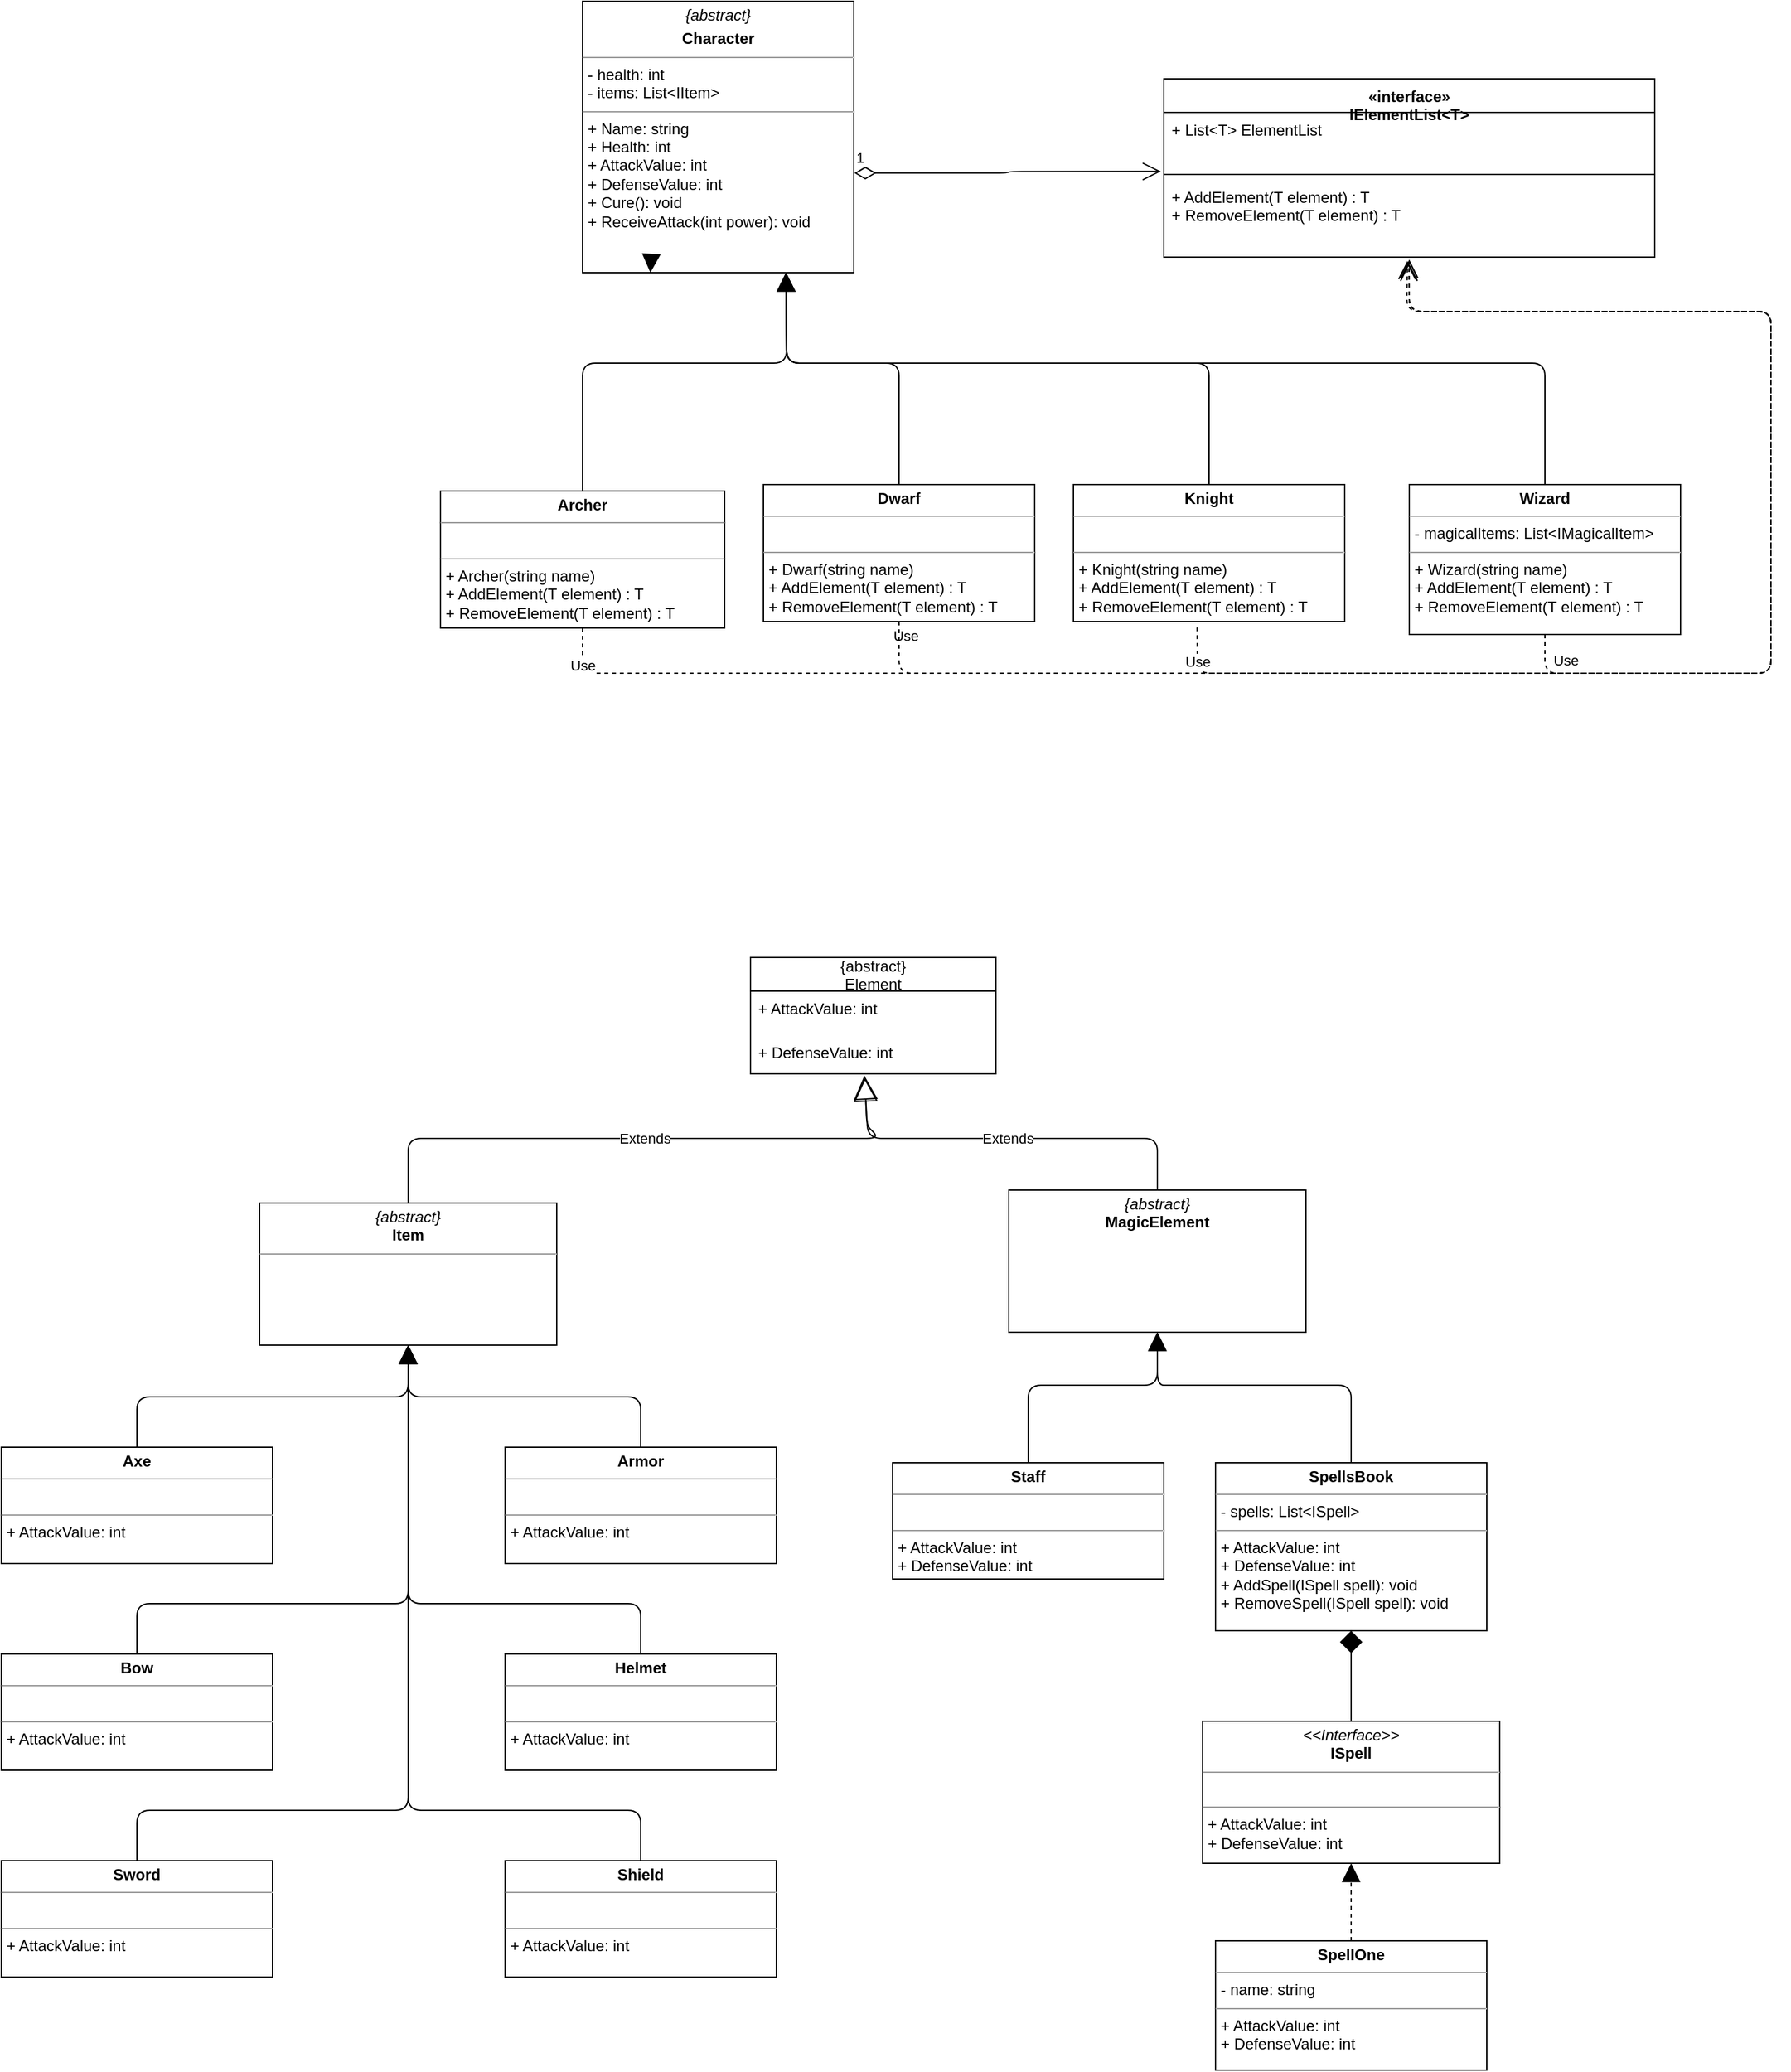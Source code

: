 <mxfile>
    <diagram id="1jRKkq7Moh6ZTxBBEe2z" name="Page-1">
        <mxGraphModel dx="333" dy="827" grid="1" gridSize="10" guides="1" tooltips="1" connect="1" arrows="1" fold="1" page="0" pageScale="1" pageWidth="827" pageHeight="1169" math="0" shadow="0">
            <root>
                <mxCell id="0"/>
                <mxCell id="1" parent="0"/>
                <mxCell id="2" value="&lt;p style=&quot;margin: 0px ; margin-top: 4px ; text-align: center&quot;&gt;&lt;i&gt;{abstract}&lt;/i&gt;&lt;/p&gt;&lt;p style=&quot;margin: 0px ; margin-top: 4px ; text-align: center&quot;&gt;&lt;b&gt;Character&lt;/b&gt;&lt;/p&gt;&lt;hr size=&quot;1&quot;&gt;&lt;p style=&quot;margin: 0px ; margin-left: 4px&quot;&gt;- health: int&lt;/p&gt;&lt;p style=&quot;margin: 0px ; margin-left: 4px&quot;&gt;- items: List&amp;lt;IItem&amp;gt;&lt;/p&gt;&lt;hr size=&quot;1&quot;&gt;&lt;p style=&quot;margin: 0px 0px 0px 4px&quot;&gt;+ Name: string&lt;br&gt;+ Health: int&lt;/p&gt;&lt;p style=&quot;margin: 0px 0px 0px 4px&quot;&gt;+ AttackValue: int&lt;/p&gt;&lt;p style=&quot;margin: 0px 0px 0px 4px&quot;&gt;+ DefenseValue: int&lt;/p&gt;&lt;p style=&quot;margin: 0px 0px 0px 4px&quot;&gt;&lt;span&gt;+ Cure(): void&lt;/span&gt;&lt;br&gt;&lt;/p&gt;&lt;p style=&quot;margin: 0px 0px 0px 4px&quot;&gt;+ ReceiveAttack(int power): void&lt;/p&gt;&lt;div&gt;&lt;br&gt;&lt;/div&gt;" style="verticalAlign=top;align=left;overflow=fill;fontSize=12;fontFamily=Helvetica;html=1;" parent="1" vertex="1">
                    <mxGeometry x="880" y="-40" width="210" height="210" as="geometry"/>
                </mxCell>
                <mxCell id="3" style="edgeStyle=none;html=1;exitX=0.5;exitY=0;exitDx=0;exitDy=0;entryX=0.75;entryY=1;entryDx=0;entryDy=0;endArrow=block;endFill=1;endSize=12;" parent="1" source="4" target="2" edge="1">
                    <mxGeometry relative="1" as="geometry">
                        <Array as="points">
                            <mxPoint x="880" y="240"/>
                            <mxPoint x="1038" y="240"/>
                        </Array>
                    </mxGeometry>
                </mxCell>
                <mxCell id="4" value="&lt;p style=&quot;margin: 0px ; margin-top: 4px ; text-align: center&quot;&gt;&lt;b&gt;Archer&lt;/b&gt;&lt;/p&gt;&lt;hr size=&quot;1&quot;&gt;&lt;p style=&quot;margin: 0px ; margin-left: 4px&quot;&gt;&lt;br&gt;&lt;/p&gt;&lt;hr size=&quot;1&quot;&gt;&lt;p style=&quot;margin: 0px 0px 0px 4px&quot;&gt;+ Archer(string name)&lt;/p&gt;&lt;p style=&quot;margin: 0px 0px 0px 4px&quot;&gt;+ AddElement(T element) : T&lt;br style=&quot;padding: 0px ; margin: 0px&quot;&gt;+ RemoveElement(T element) : T&lt;br&gt;&lt;/p&gt;&lt;div&gt;&lt;br&gt;&lt;/div&gt;&lt;div&gt;&lt;br&gt;&lt;/div&gt;" style="verticalAlign=top;align=left;overflow=fill;fontSize=12;fontFamily=Helvetica;html=1;" parent="1" vertex="1">
                    <mxGeometry x="770" y="339" width="220" height="106" as="geometry"/>
                </mxCell>
                <mxCell id="5" style="edgeStyle=none;html=1;exitX=0.5;exitY=0;exitDx=0;exitDy=0;endArrow=block;endFill=1;endSize=12;entryX=0.75;entryY=1;entryDx=0;entryDy=0;" parent="1" source="6" target="2" edge="1">
                    <mxGeometry relative="1" as="geometry">
                        <mxPoint x="1000" y="230" as="targetPoint"/>
                        <Array as="points">
                            <mxPoint x="1125" y="240"/>
                            <mxPoint x="1038" y="240"/>
                        </Array>
                    </mxGeometry>
                </mxCell>
                <mxCell id="6" value="&lt;p style=&quot;margin: 0px ; margin-top: 4px ; text-align: center&quot;&gt;&lt;b&gt;Dwarf&lt;/b&gt;&lt;/p&gt;&lt;hr size=&quot;1&quot;&gt;&lt;p style=&quot;margin: 0px ; margin-left: 4px&quot;&gt;&lt;br&gt;&lt;/p&gt;&lt;hr size=&quot;1&quot;&gt;&lt;p style=&quot;margin: 0px 0px 0px 4px&quot;&gt;+ Dwarf(string name)&lt;/p&gt;&lt;p style=&quot;margin: 0px 0px 0px 4px&quot;&gt;+ AddElement(T element) : T&lt;br style=&quot;padding: 0px ; margin: 0px&quot;&gt;+ RemoveElement(T element) : T&lt;br&gt;&lt;/p&gt;&lt;div&gt;&lt;br&gt;&lt;/div&gt;" style="verticalAlign=top;align=left;overflow=fill;fontSize=12;fontFamily=Helvetica;html=1;" parent="1" vertex="1">
                    <mxGeometry x="1020" y="334" width="210" height="106" as="geometry"/>
                </mxCell>
                <mxCell id="7" style="edgeStyle=none;html=1;exitX=0.5;exitY=0;exitDx=0;exitDy=0;entryX=0.75;entryY=1;entryDx=0;entryDy=0;endArrow=block;endFill=1;endSize=12;" parent="1" source="8" target="2" edge="1">
                    <mxGeometry relative="1" as="geometry">
                        <Array as="points">
                            <mxPoint x="1365" y="240"/>
                            <mxPoint x="1038" y="240"/>
                        </Array>
                    </mxGeometry>
                </mxCell>
                <mxCell id="8" value="&lt;p style=&quot;margin: 0px ; margin-top: 4px ; text-align: center&quot;&gt;&lt;b&gt;Knight&lt;/b&gt;&lt;/p&gt;&lt;hr size=&quot;1&quot;&gt;&lt;p style=&quot;margin: 0px ; margin-left: 4px&quot;&gt;&lt;br&gt;&lt;/p&gt;&lt;hr size=&quot;1&quot;&gt;&lt;p style=&quot;margin: 0px 0px 0px 4px&quot;&gt;+ Knight(string name)&lt;/p&gt;&lt;p style=&quot;margin: 0px 0px 0px 4px&quot;&gt;+ AddElement(T element) : T&lt;br style=&quot;padding: 0px ; margin: 0px&quot;&gt;+ RemoveElement(T element) : T&lt;br&gt;&lt;/p&gt;&lt;div&gt;&lt;br&gt;&lt;/div&gt;" style="verticalAlign=top;align=left;overflow=fill;fontSize=12;fontFamily=Helvetica;html=1;" parent="1" vertex="1">
                    <mxGeometry x="1260" y="334" width="210" height="106" as="geometry"/>
                </mxCell>
                <mxCell id="11" value="&lt;p style=&quot;margin: 0px ; margin-top: 4px ; text-align: center&quot;&gt;&lt;b&gt;Wizard&lt;/b&gt;&lt;/p&gt;&lt;hr size=&quot;1&quot;&gt;&lt;p style=&quot;margin: 0px ; margin-left: 4px&quot;&gt;&lt;span&gt;- magicalItems: List&amp;lt;IMagicalItem&amp;gt;&lt;/span&gt;&lt;br&gt;&lt;/p&gt;&lt;hr size=&quot;1&quot;&gt;&lt;p style=&quot;margin: 0px 0px 0px 4px&quot;&gt;+ Wizard(string name)&lt;/p&gt;&lt;p style=&quot;margin: 0px 0px 0px 4px&quot;&gt;+ AddElement(T element) : T&lt;br style=&quot;padding: 0px ; margin: 0px&quot;&gt;+ RemoveElement(T element) : T&lt;br&gt;&lt;/p&gt;&lt;div&gt;&lt;br&gt;&lt;/div&gt;" style="verticalAlign=top;align=left;overflow=fill;fontSize=12;fontFamily=Helvetica;html=1;" parent="1" vertex="1">
                    <mxGeometry x="1520" y="334" width="210" height="116" as="geometry"/>
                </mxCell>
                <mxCell id="13" value="&lt;p style=&quot;margin: 0px ; margin-top: 4px ; text-align: center&quot;&gt;&lt;i&gt;{abstract}&lt;/i&gt;&lt;br&gt;&lt;b&gt;MagicElement&lt;/b&gt;&lt;/p&gt;&lt;p style=&quot;margin: 0px ; margin-left: 4px&quot;&gt;&lt;br&gt;&lt;/p&gt;&lt;div&gt;&lt;br&gt;&lt;/div&gt;" style="verticalAlign=top;align=left;overflow=fill;fontSize=12;fontFamily=Helvetica;html=1;" parent="1" vertex="1">
                    <mxGeometry x="1210" y="880" width="230" height="110" as="geometry"/>
                </mxCell>
                <mxCell id="14" style="edgeStyle=none;html=1;exitX=0.5;exitY=0;exitDx=0;exitDy=0;entryX=0.5;entryY=1;entryDx=0;entryDy=0;endArrow=block;endFill=1;endSize=12;" parent="1" source="65" target="13" edge="1">
                    <mxGeometry relative="1" as="geometry">
                        <Array as="points">
                            <mxPoint x="1225" y="1031"/>
                            <mxPoint x="1325" y="1031"/>
                            <mxPoint x="1325" y="1010"/>
                        </Array>
                        <mxPoint x="1225" y="1091" as="sourcePoint"/>
                    </mxGeometry>
                </mxCell>
                <mxCell id="16" style="edgeStyle=none;html=1;exitX=0.5;exitY=0;exitDx=0;exitDy=0;endArrow=block;endFill=1;endSize=12;entryX=0.5;entryY=1;entryDx=0;entryDy=0;" parent="1" source="68" target="13" edge="1">
                    <mxGeometry relative="1" as="geometry">
                        <mxPoint x="1340" y="990" as="targetPoint"/>
                        <Array as="points">
                            <mxPoint x="1475" y="1031"/>
                            <mxPoint x="1345" y="1031"/>
                            <mxPoint x="1325" y="1031"/>
                        </Array>
                        <mxPoint x="1475" y="1091" as="sourcePoint"/>
                    </mxGeometry>
                </mxCell>
                <mxCell id="21" value="&lt;p style=&quot;margin: 0px ; margin-top: 4px ; text-align: center&quot;&gt;&lt;i&gt;{abstract}&lt;/i&gt;&lt;br&gt;&lt;b&gt;Item&lt;/b&gt;&lt;/p&gt;&lt;hr size=&quot;1&quot;&gt;&lt;p style=&quot;margin: 0px ; margin-left: 4px&quot;&gt;&lt;br&gt;&lt;/p&gt;&lt;div&gt;&lt;br&gt;&lt;/div&gt;" style="verticalAlign=top;align=left;overflow=fill;fontSize=12;fontFamily=Helvetica;html=1;" parent="1" vertex="1">
                    <mxGeometry x="630" y="890" width="230" height="110" as="geometry"/>
                </mxCell>
                <mxCell id="75" style="edgeStyle=none;html=1;endArrow=block;endFill=1;endSize=12;entryX=0.5;entryY=1;entryDx=0;entryDy=0;" parent="1" source="27" target="21" edge="1">
                    <mxGeometry relative="1" as="geometry">
                        <mxPoint x="730" y="1070" as="targetPoint"/>
                        <Array as="points">
                            <mxPoint x="535" y="1200"/>
                            <mxPoint x="745" y="1200"/>
                            <mxPoint x="745" y="1040"/>
                        </Array>
                    </mxGeometry>
                </mxCell>
                <mxCell id="27" value="&lt;p style=&quot;margin: 0px ; margin-top: 4px ; text-align: center&quot;&gt;&lt;b&gt;Bow&lt;/b&gt;&lt;/p&gt;&lt;hr size=&quot;1&quot;&gt;&lt;p style=&quot;margin: 0px ; margin-left: 4px&quot;&gt;&lt;br&gt;&lt;/p&gt;&lt;hr size=&quot;1&quot;&gt;&lt;p style=&quot;margin: 0px 0px 0px 4px&quot;&gt;+ AttackValue: int&lt;/p&gt;&lt;div&gt;&lt;br&gt;&lt;/div&gt;" style="verticalAlign=top;align=left;overflow=fill;fontSize=12;fontFamily=Helvetica;html=1;" parent="1" vertex="1">
                    <mxGeometry x="430" y="1239" width="210" height="90" as="geometry"/>
                </mxCell>
                <mxCell id="77" style="edgeStyle=none;html=1;entryX=0.5;entryY=1;entryDx=0;entryDy=0;endArrow=block;endFill=1;endSize=12;" parent="1" source="29" target="21" edge="1">
                    <mxGeometry relative="1" as="geometry">
                        <Array as="points">
                            <mxPoint x="535" y="1360"/>
                            <mxPoint x="745" y="1360"/>
                            <mxPoint x="745" y="1040"/>
                        </Array>
                    </mxGeometry>
                </mxCell>
                <mxCell id="29" value="&lt;p style=&quot;margin: 0px ; margin-top: 4px ; text-align: center&quot;&gt;&lt;b&gt;Sword&lt;/b&gt;&lt;/p&gt;&lt;hr size=&quot;1&quot;&gt;&lt;p style=&quot;margin: 0px ; margin-left: 4px&quot;&gt;&lt;br&gt;&lt;/p&gt;&lt;hr size=&quot;1&quot;&gt;&lt;p style=&quot;margin: 0px 0px 0px 4px&quot;&gt;+ AttackValue: int&lt;/p&gt;&lt;div&gt;&lt;br&gt;&lt;/div&gt;" style="verticalAlign=top;align=left;overflow=fill;fontSize=12;fontFamily=Helvetica;html=1;" parent="1" vertex="1">
                    <mxGeometry x="430" y="1399" width="210" height="90" as="geometry"/>
                </mxCell>
                <mxCell id="73" style="edgeStyle=none;html=1;entryX=0.5;entryY=1;entryDx=0;entryDy=0;endArrow=block;endFill=1;endSize=12;" parent="1" source="31" target="21" edge="1">
                    <mxGeometry relative="1" as="geometry">
                        <Array as="points">
                            <mxPoint x="535" y="1040"/>
                            <mxPoint x="745" y="1040"/>
                        </Array>
                    </mxGeometry>
                </mxCell>
                <mxCell id="31" value="&lt;p style=&quot;margin: 0px ; margin-top: 4px ; text-align: center&quot;&gt;&lt;b&gt;Axe&lt;/b&gt;&lt;/p&gt;&lt;hr size=&quot;1&quot;&gt;&lt;p style=&quot;margin: 0px ; margin-left: 4px&quot;&gt;&lt;br&gt;&lt;/p&gt;&lt;hr size=&quot;1&quot;&gt;&lt;p style=&quot;margin: 0px 0px 0px 4px&quot;&gt;+ AttackValue: int&lt;/p&gt;&lt;div&gt;&lt;br&gt;&lt;/div&gt;" style="verticalAlign=top;align=left;overflow=fill;fontSize=12;fontFamily=Helvetica;html=1;" parent="1" vertex="1">
                    <mxGeometry x="430" y="1079" width="210" height="90" as="geometry"/>
                </mxCell>
                <mxCell id="76" style="edgeStyle=none;html=1;entryX=0.5;entryY=1;entryDx=0;entryDy=0;endArrow=block;endFill=1;endSize=12;" parent="1" source="36" target="21" edge="1">
                    <mxGeometry relative="1" as="geometry">
                        <Array as="points">
                            <mxPoint x="925" y="1200"/>
                            <mxPoint x="745" y="1200"/>
                            <mxPoint x="745" y="1040"/>
                        </Array>
                    </mxGeometry>
                </mxCell>
                <mxCell id="36" value="&lt;p style=&quot;margin: 0px ; margin-top: 4px ; text-align: center&quot;&gt;&lt;b&gt;Helmet&lt;/b&gt;&lt;/p&gt;&lt;hr size=&quot;1&quot;&gt;&lt;p style=&quot;margin: 0px ; margin-left: 4px&quot;&gt;&lt;br&gt;&lt;/p&gt;&lt;hr size=&quot;1&quot;&gt;&lt;p style=&quot;margin: 0px 0px 0px 4px&quot;&gt;+ AttackValue: int&lt;/p&gt;&lt;div&gt;&lt;br&gt;&lt;/div&gt;" style="verticalAlign=top;align=left;overflow=fill;fontSize=12;fontFamily=Helvetica;html=1;" parent="1" vertex="1">
                    <mxGeometry x="820" y="1239" width="210" height="90" as="geometry"/>
                </mxCell>
                <mxCell id="78" style="edgeStyle=none;html=1;entryX=0.5;entryY=1;entryDx=0;entryDy=0;endArrow=block;endFill=1;endSize=12;" parent="1" source="38" target="21" edge="1">
                    <mxGeometry relative="1" as="geometry">
                        <Array as="points">
                            <mxPoint x="925" y="1360"/>
                            <mxPoint x="745" y="1360"/>
                            <mxPoint x="745" y="1040"/>
                        </Array>
                    </mxGeometry>
                </mxCell>
                <mxCell id="38" value="&lt;p style=&quot;margin: 0px ; margin-top: 4px ; text-align: center&quot;&gt;&lt;b&gt;Shield&lt;/b&gt;&lt;/p&gt;&lt;hr size=&quot;1&quot;&gt;&lt;p style=&quot;margin: 0px ; margin-left: 4px&quot;&gt;&lt;br&gt;&lt;/p&gt;&lt;hr size=&quot;1&quot;&gt;&lt;p style=&quot;margin: 0px 0px 0px 4px&quot;&gt;+ AttackValue: int&lt;/p&gt;&lt;div&gt;&lt;br&gt;&lt;/div&gt;" style="verticalAlign=top;align=left;overflow=fill;fontSize=12;fontFamily=Helvetica;html=1;" parent="1" vertex="1">
                    <mxGeometry x="820" y="1399" width="210" height="90" as="geometry"/>
                </mxCell>
                <mxCell id="74" style="edgeStyle=none;html=1;entryX=0.5;entryY=1;entryDx=0;entryDy=0;endArrow=block;endFill=1;endSize=12;" parent="1" source="40" target="21" edge="1">
                    <mxGeometry relative="1" as="geometry">
                        <Array as="points">
                            <mxPoint x="925" y="1040"/>
                            <mxPoint x="745" y="1040"/>
                        </Array>
                    </mxGeometry>
                </mxCell>
                <mxCell id="40" value="&lt;p style=&quot;margin: 0px ; margin-top: 4px ; text-align: center&quot;&gt;&lt;b&gt;Armor&lt;/b&gt;&lt;/p&gt;&lt;hr size=&quot;1&quot;&gt;&lt;p style=&quot;margin: 0px ; margin-left: 4px&quot;&gt;&lt;br&gt;&lt;/p&gt;&lt;hr size=&quot;1&quot;&gt;&lt;p style=&quot;margin: 0px 0px 0px 4px&quot;&gt;+ AttackValue: int&lt;/p&gt;&lt;div&gt;&lt;br&gt;&lt;/div&gt;" style="verticalAlign=top;align=left;overflow=fill;fontSize=12;fontFamily=Helvetica;html=1;" parent="1" vertex="1">
                    <mxGeometry x="820" y="1079" width="210" height="90" as="geometry"/>
                </mxCell>
                <mxCell id="48" style="edgeStyle=none;html=1;exitX=0.5;exitY=0;exitDx=0;exitDy=0;entryX=0.75;entryY=1;entryDx=0;entryDy=0;endArrow=block;endFill=1;endSize=12;" parent="1" source="11" target="2" edge="1">
                    <mxGeometry relative="1" as="geometry">
                        <mxPoint x="1625" y="280" as="sourcePoint"/>
                        <mxPoint x="985" y="10" as="targetPoint"/>
                        <Array as="points">
                            <mxPoint x="1625" y="240"/>
                            <mxPoint x="1038" y="240"/>
                        </Array>
                    </mxGeometry>
                </mxCell>
                <mxCell id="51" style="edgeStyle=none;html=1;entryX=0.25;entryY=1;entryDx=0;entryDy=0;endArrow=block;endFill=1;endSize=12;" parent="1" target="2" edge="1">
                    <mxGeometry relative="1" as="geometry">
                        <mxPoint x="933" y="160" as="sourcePoint"/>
                    </mxGeometry>
                </mxCell>
                <mxCell id="65" value="&lt;p style=&quot;margin: 0px ; margin-top: 4px ; text-align: center&quot;&gt;&lt;b&gt;Staff&lt;/b&gt;&lt;/p&gt;&lt;hr size=&quot;1&quot;&gt;&lt;p style=&quot;margin: 0px ; margin-left: 4px&quot;&gt;&lt;br&gt;&lt;/p&gt;&lt;hr size=&quot;1&quot;&gt;&lt;p style=&quot;margin: 0px 0px 0px 4px&quot;&gt;+ AttackValue: int&lt;/p&gt;&lt;p style=&quot;margin: 0px 0px 0px 4px&quot;&gt;+ DefenseValue: int&lt;/p&gt;&lt;div&gt;&lt;br&gt;&lt;/div&gt;" style="verticalAlign=top;align=left;overflow=fill;fontSize=12;fontFamily=Helvetica;html=1;" parent="1" vertex="1">
                    <mxGeometry x="1120" y="1091" width="210" height="90" as="geometry"/>
                </mxCell>
                <mxCell id="68" value="&lt;p style=&quot;margin: 0px ; margin-top: 4px ; text-align: center&quot;&gt;&lt;b&gt;SpellsBook&lt;/b&gt;&lt;/p&gt;&lt;hr size=&quot;1&quot;&gt;&lt;p style=&quot;margin: 0px ; margin-left: 4px&quot;&gt;- spells: List&amp;lt;ISpell&amp;gt;&lt;/p&gt;&lt;hr size=&quot;1&quot;&gt;&lt;p style=&quot;margin: 0px 0px 0px 4px&quot;&gt;+ AttackValue: int&lt;/p&gt;&lt;p style=&quot;margin: 0px 0px 0px 4px&quot;&gt;+ DefenseValue: int&lt;/p&gt;&lt;p style=&quot;margin: 0px 0px 0px 4px&quot;&gt;+ AddSpell(ISpell spell): void&lt;/p&gt;&lt;p style=&quot;margin: 0px 0px 0px 4px&quot;&gt;+ RemoveSpell(ISpell spell): void&lt;/p&gt;&lt;div&gt;&lt;br&gt;&lt;/div&gt;" style="verticalAlign=top;align=left;overflow=fill;fontSize=12;fontFamily=Helvetica;html=1;" parent="1" vertex="1">
                    <mxGeometry x="1370" y="1091" width="210" height="130" as="geometry"/>
                </mxCell>
                <mxCell id="69" style="edgeStyle=none;html=1;exitX=0.5;exitY=0;exitDx=0;exitDy=0;endArrow=diamond;endFill=1;endSize=15;strokeWidth=1;" parent="1" source="70" target="68" edge="1">
                    <mxGeometry relative="1" as="geometry"/>
                </mxCell>
                <mxCell id="70" value="&lt;p style=&quot;margin: 0px ; margin-top: 4px ; text-align: center&quot;&gt;&lt;i&gt;&amp;lt;&amp;lt;Interface&amp;gt;&amp;gt;&lt;/i&gt;&lt;br&gt;&lt;b&gt;ISpell&lt;/b&gt;&lt;/p&gt;&lt;hr size=&quot;1&quot;&gt;&lt;p style=&quot;margin: 0px ; margin-left: 4px&quot;&gt;&lt;br&gt;&lt;/p&gt;&lt;hr size=&quot;1&quot;&gt;&lt;p style=&quot;margin: 0px 0px 0px 4px&quot;&gt;+ AttackValue: int&lt;/p&gt;&lt;p style=&quot;margin: 0px 0px 0px 4px&quot;&gt;+ DefenseValue: int&lt;/p&gt;" style="verticalAlign=top;align=left;overflow=fill;fontSize=12;fontFamily=Helvetica;html=1;" parent="1" vertex="1">
                    <mxGeometry x="1360" y="1291" width="230" height="110" as="geometry"/>
                </mxCell>
                <mxCell id="71" style="edgeStyle=none;html=1;exitX=0.5;exitY=0;exitDx=0;exitDy=0;endArrow=block;endFill=1;endSize=12;strokeWidth=1;dashed=1;" parent="1" source="72" target="70" edge="1">
                    <mxGeometry relative="1" as="geometry"/>
                </mxCell>
                <mxCell id="72" value="&lt;p style=&quot;margin: 0px ; margin-top: 4px ; text-align: center&quot;&gt;&lt;b&gt;SpellOne&lt;/b&gt;&lt;/p&gt;&lt;hr size=&quot;1&quot;&gt;&lt;p style=&quot;margin: 0px ; margin-left: 4px&quot;&gt;- name: string&lt;/p&gt;&lt;hr size=&quot;1&quot;&gt;&lt;p style=&quot;margin: 0px 0px 0px 4px&quot;&gt;+ AttackValue: int&lt;/p&gt;&lt;p style=&quot;margin: 0px 0px 0px 4px&quot;&gt;+ DefenseValue: int&lt;/p&gt;&lt;div&gt;&lt;br&gt;&lt;/div&gt;" style="verticalAlign=top;align=left;overflow=fill;fontSize=12;fontFamily=Helvetica;html=1;" parent="1" vertex="1">
                    <mxGeometry x="1370" y="1461" width="210" height="100" as="geometry"/>
                </mxCell>
                <mxCell id="79" value="{abstract}&#10;Element" style="swimlane;fontStyle=0;childLayout=stackLayout;horizontal=1;startSize=26;fillColor=none;horizontalStack=0;resizeParent=1;resizeParentMax=0;resizeLast=0;collapsible=1;marginBottom=0;" vertex="1" parent="1">
                    <mxGeometry x="1010" y="700" width="190" height="90" as="geometry"/>
                </mxCell>
                <mxCell id="81" value="+ AttackValue: int" style="text;strokeColor=none;fillColor=none;align=left;verticalAlign=top;spacingLeft=4;spacingRight=4;overflow=hidden;rotatable=0;points=[[0,0.5],[1,0.5]];portConstraint=eastwest;" vertex="1" parent="79">
                    <mxGeometry y="26" width="190" height="34" as="geometry"/>
                </mxCell>
                <mxCell id="82" value="+ DefenseValue: int&#10;" style="text;strokeColor=none;fillColor=none;align=left;verticalAlign=top;spacingLeft=4;spacingRight=4;overflow=hidden;rotatable=0;points=[[0,0.5],[1,0.5]];portConstraint=eastwest;" vertex="1" parent="79">
                    <mxGeometry y="60" width="190" height="30" as="geometry"/>
                </mxCell>
                <mxCell id="83" value="Extends" style="endArrow=block;endSize=16;endFill=0;html=1;exitX=0.5;exitY=0;exitDx=0;exitDy=0;entryX=0.464;entryY=1.047;entryDx=0;entryDy=0;entryPerimeter=0;" edge="1" parent="1" source="13" target="82">
                    <mxGeometry width="160" relative="1" as="geometry">
                        <mxPoint x="1340" y="830" as="sourcePoint"/>
                        <mxPoint x="1500" y="830" as="targetPoint"/>
                        <Array as="points">
                            <mxPoint x="1325" y="840"/>
                            <mxPoint x="1101" y="840"/>
                        </Array>
                    </mxGeometry>
                </mxCell>
                <mxCell id="84" value="Extends" style="endArrow=block;endSize=16;endFill=0;html=1;exitX=0.5;exitY=0;exitDx=0;exitDy=0;entryX=0.466;entryY=1.1;entryDx=0;entryDy=0;entryPerimeter=0;" edge="1" parent="1" source="21" target="82">
                    <mxGeometry width="160" relative="1" as="geometry">
                        <mxPoint x="780" y="820" as="sourcePoint"/>
                        <mxPoint x="1100" y="800" as="targetPoint"/>
                        <Array as="points">
                            <mxPoint x="745" y="840"/>
                            <mxPoint x="1110" y="840"/>
                            <mxPoint x="1100" y="830"/>
                        </Array>
                    </mxGeometry>
                </mxCell>
                <mxCell id="88" value="«interface»&#10;IElementList&lt;T&gt;" style="swimlane;fontStyle=1;align=center;verticalAlign=top;childLayout=stackLayout;horizontal=1;startSize=26;horizontalStack=0;resizeParent=1;resizeParentMax=0;resizeLast=0;collapsible=1;marginBottom=0;" vertex="1" parent="1">
                    <mxGeometry x="1330" y="20" width="380" height="138" as="geometry"/>
                </mxCell>
                <mxCell id="89" value="+ List&lt;T&gt; ElementList" style="text;strokeColor=none;fillColor=none;align=left;verticalAlign=top;spacingLeft=4;spacingRight=4;overflow=hidden;rotatable=0;points=[[0,0.5],[1,0.5]];portConstraint=eastwest;" vertex="1" parent="88">
                    <mxGeometry y="26" width="380" height="44" as="geometry"/>
                </mxCell>
                <mxCell id="90" value="" style="line;strokeWidth=1;fillColor=none;align=left;verticalAlign=middle;spacingTop=-1;spacingLeft=3;spacingRight=3;rotatable=0;labelPosition=right;points=[];portConstraint=eastwest;" vertex="1" parent="88">
                    <mxGeometry y="70" width="380" height="8" as="geometry"/>
                </mxCell>
                <mxCell id="91" value="+ AddElement(T element) : T&#10;+ RemoveElement(T element) : T" style="text;strokeColor=none;fillColor=none;align=left;verticalAlign=top;spacingLeft=4;spacingRight=4;overflow=hidden;rotatable=0;points=[[0,0.5],[1,0.5]];portConstraint=eastwest;" vertex="1" parent="88">
                    <mxGeometry y="78" width="380" height="60" as="geometry"/>
                </mxCell>
                <mxCell id="92" value="Use" style="endArrow=open;endSize=12;dashed=1;html=1;exitX=0.5;exitY=1;exitDx=0;exitDy=0;entryX=0.499;entryY=1.072;entryDx=0;entryDy=0;entryPerimeter=0;" edge="1" parent="1" source="11" target="91">
                    <mxGeometry x="0.906" y="463" width="160" relative="1" as="geometry">
                        <mxPoint x="1140" y="480" as="sourcePoint"/>
                        <mxPoint x="1300" y="480" as="targetPoint"/>
                        <Array as="points">
                            <mxPoint x="1625" y="480"/>
                            <mxPoint x="1800" y="480"/>
                            <mxPoint x="1800" y="200"/>
                            <mxPoint x="1520" y="200"/>
                        </Array>
                        <mxPoint x="73" y="246" as="offset"/>
                    </mxGeometry>
                </mxCell>
                <mxCell id="93" value="Use" style="endArrow=open;endSize=12;dashed=1;html=1;exitX=0.456;exitY=1.043;exitDx=0;exitDy=0;exitPerimeter=0;entryX=0.496;entryY=1.05;entryDx=0;entryDy=0;entryPerimeter=0;" edge="1" parent="1" source="8" target="91">
                    <mxGeometry x="-0.952" width="160" relative="1" as="geometry">
                        <mxPoint x="1360" y="510" as="sourcePoint"/>
                        <mxPoint x="1480" y="200" as="targetPoint"/>
                        <Array as="points">
                            <mxPoint x="1356" y="480"/>
                            <mxPoint x="1800" y="480"/>
                            <mxPoint x="1800" y="200"/>
                            <mxPoint x="1518" y="200"/>
                        </Array>
                        <mxPoint as="offset"/>
                    </mxGeometry>
                </mxCell>
                <mxCell id="95" value="Use" style="endArrow=open;endSize=12;dashed=1;html=1;exitX=0.5;exitY=1;exitDx=0;exitDy=0;" edge="1" parent="1" source="6">
                    <mxGeometry x="-0.154" y="10" width="160" relative="1" as="geometry">
                        <mxPoint x="1160" y="510" as="sourcePoint"/>
                        <mxPoint x="1520" y="160" as="targetPoint"/>
                        <Array as="points">
                            <mxPoint x="1125" y="480"/>
                            <mxPoint x="1800" y="480"/>
                            <mxPoint x="1800" y="290"/>
                            <mxPoint x="1800" y="200"/>
                            <mxPoint x="1520" y="200"/>
                        </Array>
                        <mxPoint as="offset"/>
                    </mxGeometry>
                </mxCell>
                <mxCell id="96" value="Use" style="endArrow=open;endSize=12;dashed=1;html=1;exitX=0.5;exitY=1;exitDx=0;exitDy=0;" edge="1" parent="1" source="4">
                    <mxGeometry x="-0.962" width="160" relative="1" as="geometry">
                        <mxPoint x="870" y="540" as="sourcePoint"/>
                        <mxPoint x="1520" y="160" as="targetPoint"/>
                        <Array as="points">
                            <mxPoint x="880" y="480"/>
                            <mxPoint x="1800" y="480"/>
                            <mxPoint x="1800" y="200"/>
                            <mxPoint x="1520" y="200"/>
                        </Array>
                        <mxPoint y="-1" as="offset"/>
                    </mxGeometry>
                </mxCell>
                <mxCell id="97" value="1" style="endArrow=open;html=1;endSize=12;startArrow=diamondThin;startSize=14;startFill=0;edgeStyle=orthogonalEdgeStyle;align=left;verticalAlign=bottom;entryX=-0.006;entryY=1.038;entryDx=0;entryDy=0;entryPerimeter=0;exitX=1.002;exitY=0.633;exitDx=0;exitDy=0;exitPerimeter=0;" edge="1" parent="1" source="2" target="89">
                    <mxGeometry x="-1" y="3" relative="1" as="geometry">
                        <mxPoint x="1100" y="88.33" as="sourcePoint"/>
                        <mxPoint x="1260" y="88.33" as="targetPoint"/>
                    </mxGeometry>
                </mxCell>
            </root>
        </mxGraphModel>
    </diagram>
</mxfile>
